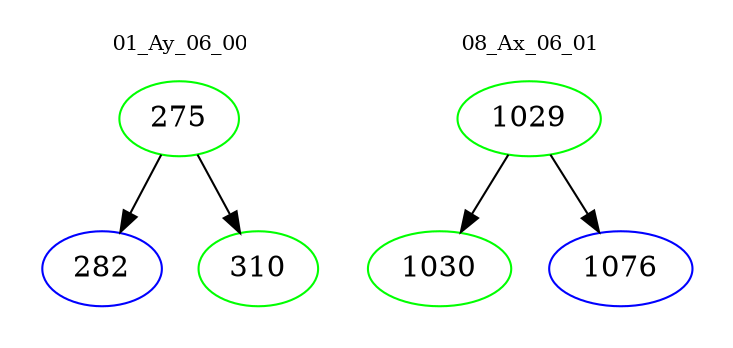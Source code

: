 digraph{
subgraph cluster_0 {
color = white
label = "01_Ay_06_00";
fontsize=10;
T0_275 [label="275", color="green"]
T0_275 -> T0_282 [color="black"]
T0_282 [label="282", color="blue"]
T0_275 -> T0_310 [color="black"]
T0_310 [label="310", color="green"]
}
subgraph cluster_1 {
color = white
label = "08_Ax_06_01";
fontsize=10;
T1_1029 [label="1029", color="green"]
T1_1029 -> T1_1030 [color="black"]
T1_1030 [label="1030", color="green"]
T1_1029 -> T1_1076 [color="black"]
T1_1076 [label="1076", color="blue"]
}
}
